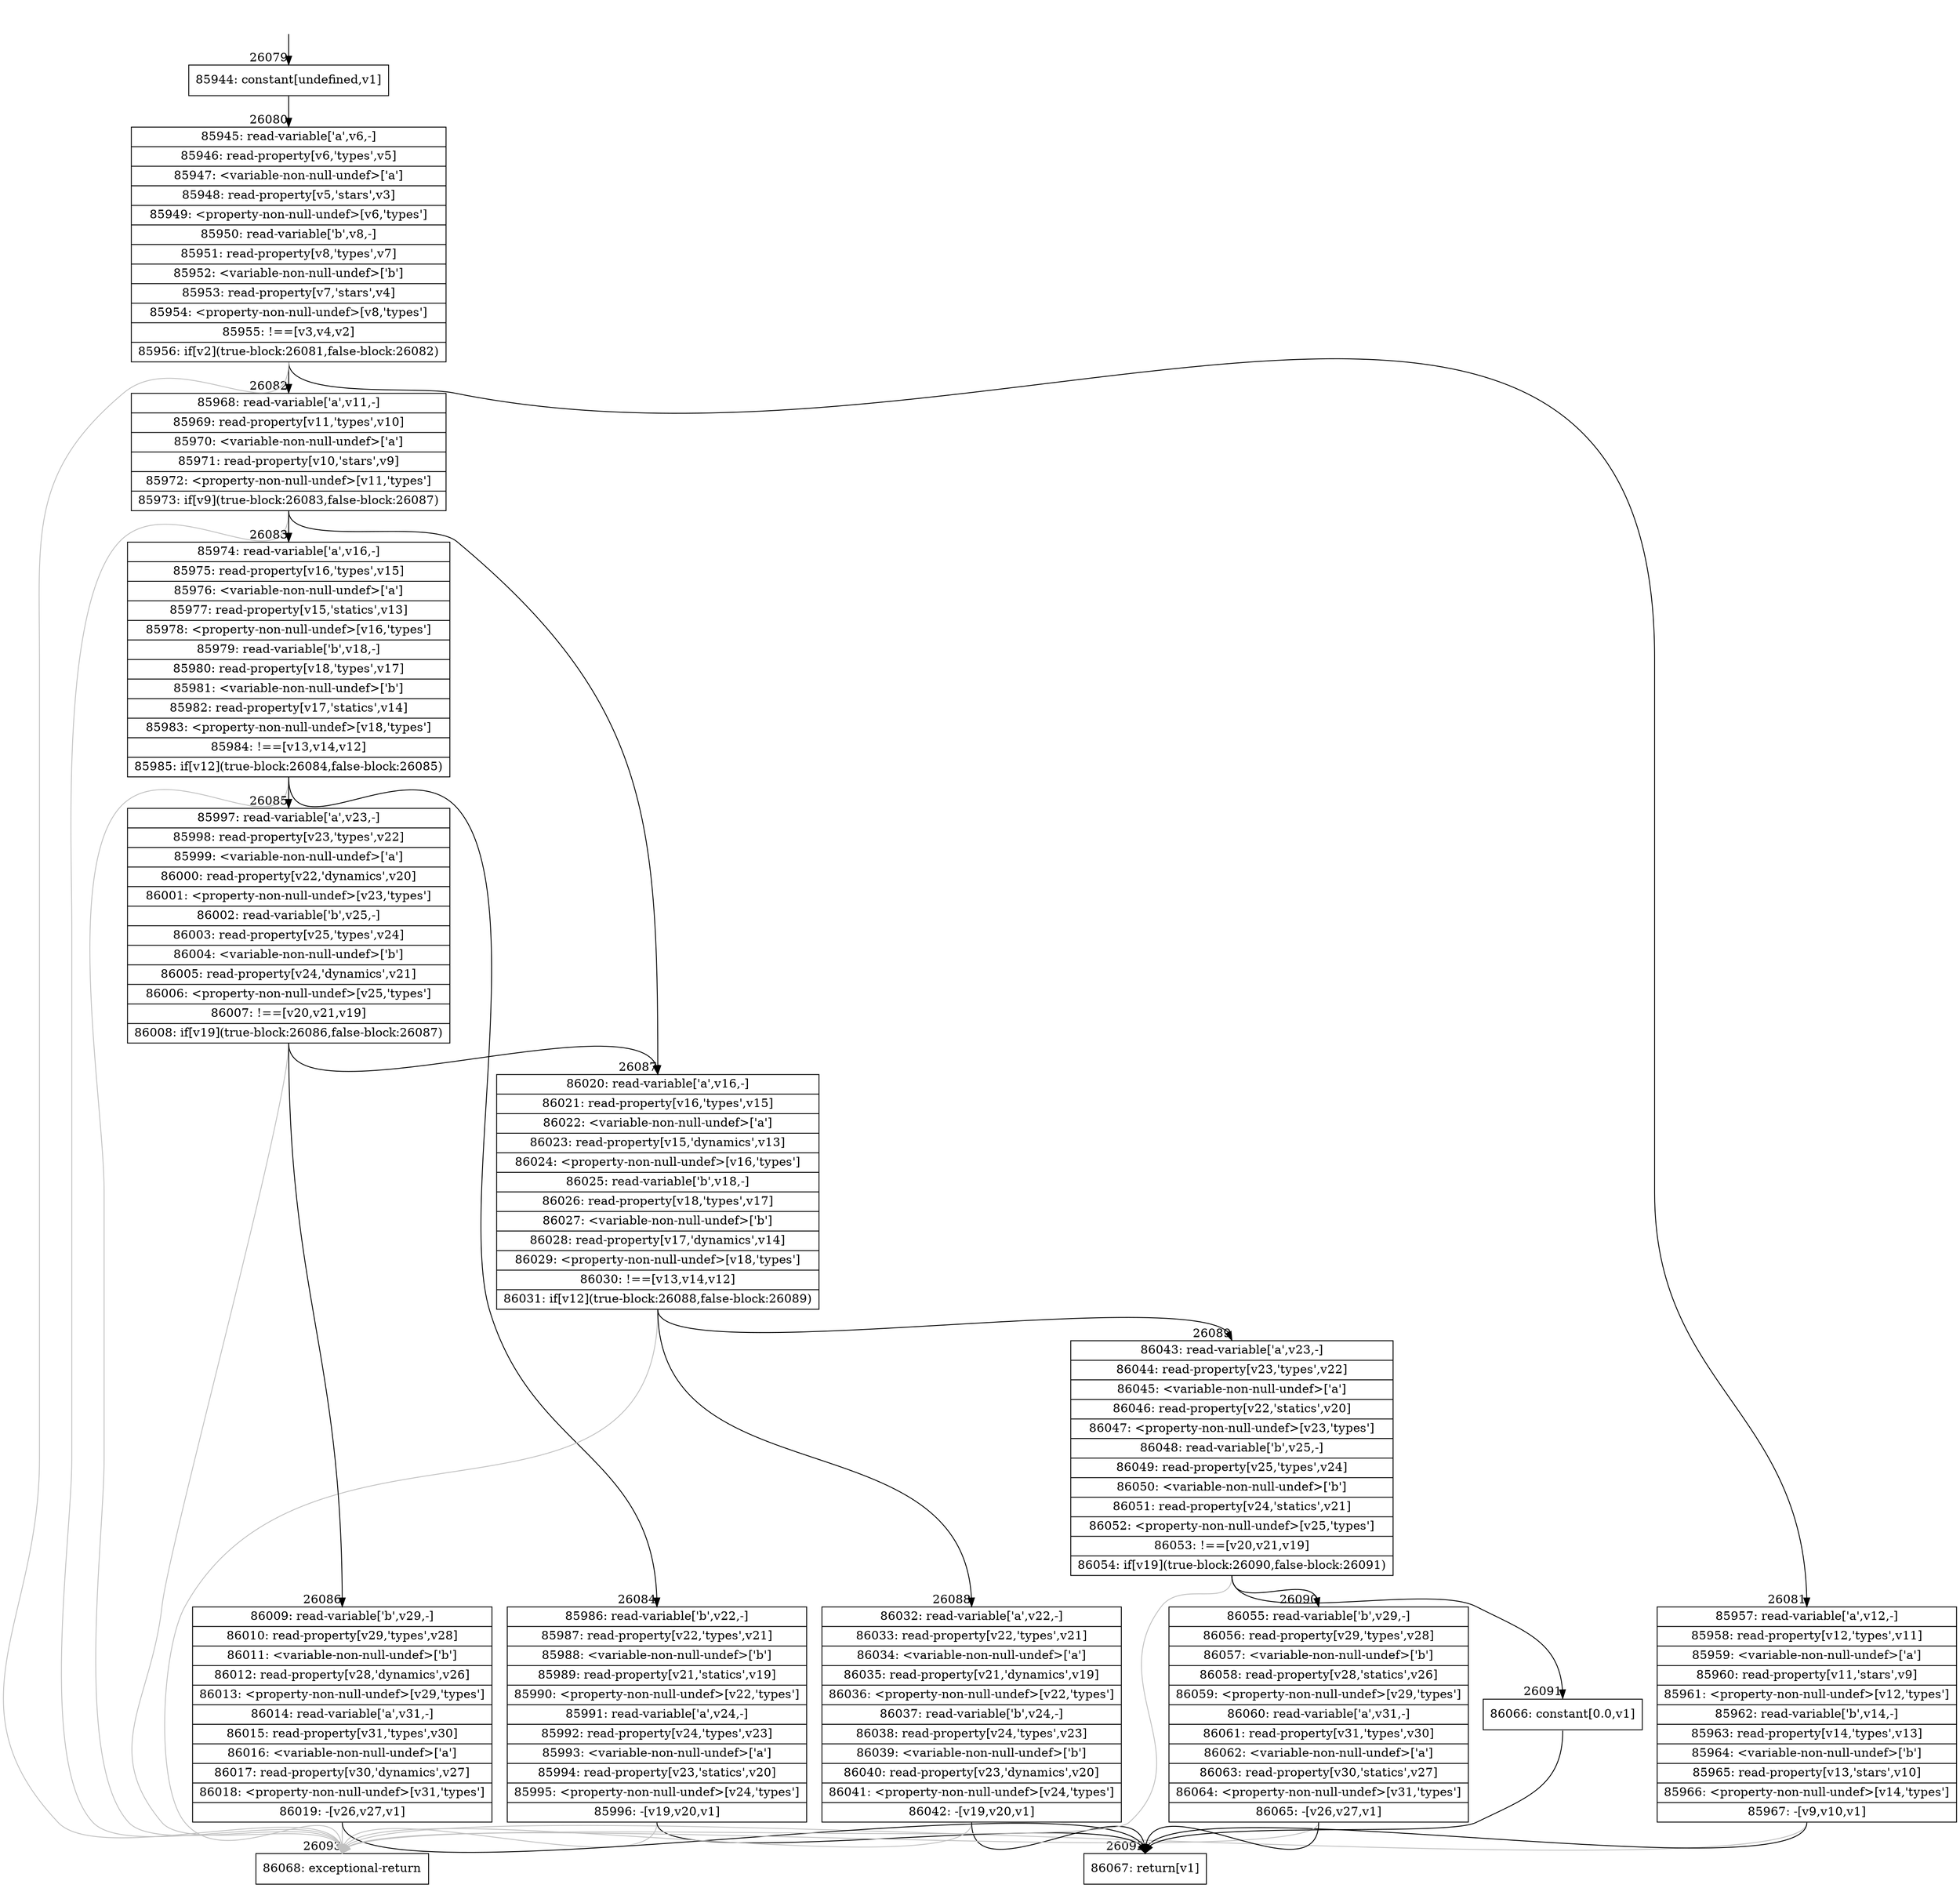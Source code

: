digraph {
rankdir="TD"
BB_entry2289[shape=none,label=""];
BB_entry2289 -> BB26079 [tailport=s, headport=n, headlabel="    26079"]
BB26079 [shape=record label="{85944: constant[undefined,v1]}" ] 
BB26079 -> BB26080 [tailport=s, headport=n, headlabel="      26080"]
BB26080 [shape=record label="{85945: read-variable['a',v6,-]|85946: read-property[v6,'types',v5]|85947: \<variable-non-null-undef\>['a']|85948: read-property[v5,'stars',v3]|85949: \<property-non-null-undef\>[v6,'types']|85950: read-variable['b',v8,-]|85951: read-property[v8,'types',v7]|85952: \<variable-non-null-undef\>['b']|85953: read-property[v7,'stars',v4]|85954: \<property-non-null-undef\>[v8,'types']|85955: !==[v3,v4,v2]|85956: if[v2](true-block:26081,false-block:26082)}" ] 
BB26080 -> BB26081 [tailport=s, headport=n, headlabel="      26081"]
BB26080 -> BB26082 [tailport=s, headport=n, headlabel="      26082"]
BB26080 -> BB26093 [tailport=s, headport=n, color=gray, headlabel="      26093"]
BB26081 [shape=record label="{85957: read-variable['a',v12,-]|85958: read-property[v12,'types',v11]|85959: \<variable-non-null-undef\>['a']|85960: read-property[v11,'stars',v9]|85961: \<property-non-null-undef\>[v12,'types']|85962: read-variable['b',v14,-]|85963: read-property[v14,'types',v13]|85964: \<variable-non-null-undef\>['b']|85965: read-property[v13,'stars',v10]|85966: \<property-non-null-undef\>[v14,'types']|85967: -[v9,v10,v1]}" ] 
BB26081 -> BB26092 [tailport=s, headport=n, headlabel="      26092"]
BB26081 -> BB26093 [tailport=s, headport=n, color=gray]
BB26082 [shape=record label="{85968: read-variable['a',v11,-]|85969: read-property[v11,'types',v10]|85970: \<variable-non-null-undef\>['a']|85971: read-property[v10,'stars',v9]|85972: \<property-non-null-undef\>[v11,'types']|85973: if[v9](true-block:26083,false-block:26087)}" ] 
BB26082 -> BB26083 [tailport=s, headport=n, headlabel="      26083"]
BB26082 -> BB26087 [tailport=s, headport=n, headlabel="      26087"]
BB26082 -> BB26093 [tailport=s, headport=n, color=gray]
BB26083 [shape=record label="{85974: read-variable['a',v16,-]|85975: read-property[v16,'types',v15]|85976: \<variable-non-null-undef\>['a']|85977: read-property[v15,'statics',v13]|85978: \<property-non-null-undef\>[v16,'types']|85979: read-variable['b',v18,-]|85980: read-property[v18,'types',v17]|85981: \<variable-non-null-undef\>['b']|85982: read-property[v17,'statics',v14]|85983: \<property-non-null-undef\>[v18,'types']|85984: !==[v13,v14,v12]|85985: if[v12](true-block:26084,false-block:26085)}" ] 
BB26083 -> BB26084 [tailport=s, headport=n, headlabel="      26084"]
BB26083 -> BB26085 [tailport=s, headport=n, headlabel="      26085"]
BB26083 -> BB26093 [tailport=s, headport=n, color=gray]
BB26084 [shape=record label="{85986: read-variable['b',v22,-]|85987: read-property[v22,'types',v21]|85988: \<variable-non-null-undef\>['b']|85989: read-property[v21,'statics',v19]|85990: \<property-non-null-undef\>[v22,'types']|85991: read-variable['a',v24,-]|85992: read-property[v24,'types',v23]|85993: \<variable-non-null-undef\>['a']|85994: read-property[v23,'statics',v20]|85995: \<property-non-null-undef\>[v24,'types']|85996: -[v19,v20,v1]}" ] 
BB26084 -> BB26092 [tailport=s, headport=n]
BB26084 -> BB26093 [tailport=s, headport=n, color=gray]
BB26085 [shape=record label="{85997: read-variable['a',v23,-]|85998: read-property[v23,'types',v22]|85999: \<variable-non-null-undef\>['a']|86000: read-property[v22,'dynamics',v20]|86001: \<property-non-null-undef\>[v23,'types']|86002: read-variable['b',v25,-]|86003: read-property[v25,'types',v24]|86004: \<variable-non-null-undef\>['b']|86005: read-property[v24,'dynamics',v21]|86006: \<property-non-null-undef\>[v25,'types']|86007: !==[v20,v21,v19]|86008: if[v19](true-block:26086,false-block:26087)}" ] 
BB26085 -> BB26086 [tailport=s, headport=n, headlabel="      26086"]
BB26085 -> BB26087 [tailport=s, headport=n]
BB26085 -> BB26093 [tailport=s, headport=n, color=gray]
BB26086 [shape=record label="{86009: read-variable['b',v29,-]|86010: read-property[v29,'types',v28]|86011: \<variable-non-null-undef\>['b']|86012: read-property[v28,'dynamics',v26]|86013: \<property-non-null-undef\>[v29,'types']|86014: read-variable['a',v31,-]|86015: read-property[v31,'types',v30]|86016: \<variable-non-null-undef\>['a']|86017: read-property[v30,'dynamics',v27]|86018: \<property-non-null-undef\>[v31,'types']|86019: -[v26,v27,v1]}" ] 
BB26086 -> BB26092 [tailport=s, headport=n]
BB26086 -> BB26093 [tailport=s, headport=n, color=gray]
BB26087 [shape=record label="{86020: read-variable['a',v16,-]|86021: read-property[v16,'types',v15]|86022: \<variable-non-null-undef\>['a']|86023: read-property[v15,'dynamics',v13]|86024: \<property-non-null-undef\>[v16,'types']|86025: read-variable['b',v18,-]|86026: read-property[v18,'types',v17]|86027: \<variable-non-null-undef\>['b']|86028: read-property[v17,'dynamics',v14]|86029: \<property-non-null-undef\>[v18,'types']|86030: !==[v13,v14,v12]|86031: if[v12](true-block:26088,false-block:26089)}" ] 
BB26087 -> BB26088 [tailport=s, headport=n, headlabel="      26088"]
BB26087 -> BB26089 [tailport=s, headport=n, headlabel="      26089"]
BB26087 -> BB26093 [tailport=s, headport=n, color=gray]
BB26088 [shape=record label="{86032: read-variable['a',v22,-]|86033: read-property[v22,'types',v21]|86034: \<variable-non-null-undef\>['a']|86035: read-property[v21,'dynamics',v19]|86036: \<property-non-null-undef\>[v22,'types']|86037: read-variable['b',v24,-]|86038: read-property[v24,'types',v23]|86039: \<variable-non-null-undef\>['b']|86040: read-property[v23,'dynamics',v20]|86041: \<property-non-null-undef\>[v24,'types']|86042: -[v19,v20,v1]}" ] 
BB26088 -> BB26092 [tailport=s, headport=n]
BB26088 -> BB26093 [tailport=s, headport=n, color=gray]
BB26089 [shape=record label="{86043: read-variable['a',v23,-]|86044: read-property[v23,'types',v22]|86045: \<variable-non-null-undef\>['a']|86046: read-property[v22,'statics',v20]|86047: \<property-non-null-undef\>[v23,'types']|86048: read-variable['b',v25,-]|86049: read-property[v25,'types',v24]|86050: \<variable-non-null-undef\>['b']|86051: read-property[v24,'statics',v21]|86052: \<property-non-null-undef\>[v25,'types']|86053: !==[v20,v21,v19]|86054: if[v19](true-block:26090,false-block:26091)}" ] 
BB26089 -> BB26090 [tailport=s, headport=n, headlabel="      26090"]
BB26089 -> BB26091 [tailport=s, headport=n, headlabel="      26091"]
BB26089 -> BB26093 [tailport=s, headport=n, color=gray]
BB26090 [shape=record label="{86055: read-variable['b',v29,-]|86056: read-property[v29,'types',v28]|86057: \<variable-non-null-undef\>['b']|86058: read-property[v28,'statics',v26]|86059: \<property-non-null-undef\>[v29,'types']|86060: read-variable['a',v31,-]|86061: read-property[v31,'types',v30]|86062: \<variable-non-null-undef\>['a']|86063: read-property[v30,'statics',v27]|86064: \<property-non-null-undef\>[v31,'types']|86065: -[v26,v27,v1]}" ] 
BB26090 -> BB26092 [tailport=s, headport=n]
BB26090 -> BB26093 [tailport=s, headport=n, color=gray]
BB26091 [shape=record label="{86066: constant[0.0,v1]}" ] 
BB26091 -> BB26092 [tailport=s, headport=n]
BB26092 [shape=record label="{86067: return[v1]}" ] 
BB26093 [shape=record label="{86068: exceptional-return}" ] 
//#$~ 47731
}

